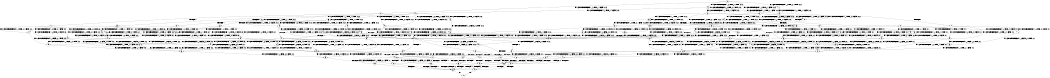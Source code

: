 digraph BCG {
size = "7, 10.5";
center = TRUE;
node [shape = circle];
0 [peripheries = 2];
0 -> 1 [label = "EX !0 !ATOMIC_EXCH_BRANCH (1, +0, TRUE, +0, 1, TRUE) !:0:1:2:"];
0 -> 2 [label = "EX !1 !ATOMIC_EXCH_BRANCH (1, +1, TRUE, +1, 1, FALSE) !:0:1:2:"];
0 -> 3 [label = "EX !2 !ATOMIC_EXCH_BRANCH (1, +1, TRUE, +1, 1, FALSE) !:0:1:2:"];
0 -> 4 [label = "EX !0 !ATOMIC_EXCH_BRANCH (1, +0, TRUE, +0, 1, TRUE) !:0:1:2:"];
1 -> 5 [label = "EX !2 !ATOMIC_EXCH_BRANCH (1, +1, TRUE, +1, 1, FALSE) !:0:1:2:"];
2 -> 6 [label = "EX !0 !ATOMIC_EXCH_BRANCH (1, +0, TRUE, +0, 1, FALSE) !:0:1:2:"];
2 -> 7 [label = "TERMINATE !1"];
2 -> 8 [label = "EX !2 !ATOMIC_EXCH_BRANCH (1, +1, TRUE, +1, 1, TRUE) !:0:1:2:"];
2 -> 9 [label = "EX !0 !ATOMIC_EXCH_BRANCH (1, +0, TRUE, +0, 1, FALSE) !:0:1:2:"];
3 -> 10 [label = "EX !0 !ATOMIC_EXCH_BRANCH (1, +0, TRUE, +0, 1, FALSE) !:0:1:2:"];
3 -> 11 [label = "TERMINATE !2"];
3 -> 12 [label = "EX !1 !ATOMIC_EXCH_BRANCH (1, +1, TRUE, +1, 1, TRUE) !:0:1:2:"];
3 -> 13 [label = "EX !0 !ATOMIC_EXCH_BRANCH (1, +0, TRUE, +0, 1, FALSE) !:0:1:2:"];
4 -> 5 [label = "EX !2 !ATOMIC_EXCH_BRANCH (1, +1, TRUE, +1, 1, FALSE) !:0:1:2:"];
4 -> 14 [label = "EX !1 !ATOMIC_EXCH_BRANCH (1, +1, TRUE, +1, 1, FALSE) !:0:1:2:"];
4 -> 15 [label = "EX !2 !ATOMIC_EXCH_BRANCH (1, +1, TRUE, +1, 1, FALSE) !:0:1:2:"];
4 -> 4 [label = "EX !0 !ATOMIC_EXCH_BRANCH (1, +0, TRUE, +0, 1, TRUE) !:0:1:2:"];
5 -> 10 [label = "EX !0 !ATOMIC_EXCH_BRANCH (1, +0, TRUE, +0, 1, FALSE) !:0:1:2:"];
6 -> 16 [label = "EX !0 !ATOMIC_EXCH_BRANCH (1, +0, FALSE, +0, 2, TRUE) !:0:1:2:"];
7 -> 17 [label = "EX !0 !ATOMIC_EXCH_BRANCH (1, +0, TRUE, +0, 1, FALSE) !:0:2:"];
7 -> 18 [label = "EX !2 !ATOMIC_EXCH_BRANCH (1, +1, TRUE, +1, 1, TRUE) !:0:2:"];
7 -> 19 [label = "EX !0 !ATOMIC_EXCH_BRANCH (1, +0, TRUE, +0, 1, FALSE) !:0:2:"];
8 -> 20 [label = "EX !0 !ATOMIC_EXCH_BRANCH (1, +0, TRUE, +0, 1, FALSE) !:0:1:2:"];
8 -> 21 [label = "TERMINATE !1"];
8 -> 22 [label = "EX !0 !ATOMIC_EXCH_BRANCH (1, +0, TRUE, +0, 1, FALSE) !:0:1:2:"];
8 -> 8 [label = "EX !2 !ATOMIC_EXCH_BRANCH (1, +1, TRUE, +1, 1, TRUE) !:0:1:2:"];
9 -> 16 [label = "EX !0 !ATOMIC_EXCH_BRANCH (1, +0, FALSE, +0, 2, TRUE) !:0:1:2:"];
9 -> 23 [label = "TERMINATE !1"];
9 -> 24 [label = "EX !2 !ATOMIC_EXCH_BRANCH (1, +1, TRUE, +1, 1, FALSE) !:0:1:2:"];
9 -> 25 [label = "EX !0 !ATOMIC_EXCH_BRANCH (1, +0, FALSE, +0, 2, TRUE) !:0:1:2:"];
10 -> 26 [label = "EX !0 !ATOMIC_EXCH_BRANCH (1, +0, FALSE, +0, 2, TRUE) !:0:1:2:"];
11 -> 27 [label = "EX !0 !ATOMIC_EXCH_BRANCH (1, +0, TRUE, +0, 1, FALSE) !:0:1:"];
11 -> 28 [label = "EX !1 !ATOMIC_EXCH_BRANCH (1, +1, TRUE, +1, 1, TRUE) !:0:1:"];
11 -> 29 [label = "EX !0 !ATOMIC_EXCH_BRANCH (1, +0, TRUE, +0, 1, FALSE) !:0:1:"];
12 -> 30 [label = "EX !0 !ATOMIC_EXCH_BRANCH (1, +0, TRUE, +0, 1, FALSE) !:0:1:2:"];
12 -> 31 [label = "TERMINATE !2"];
12 -> 32 [label = "EX !0 !ATOMIC_EXCH_BRANCH (1, +0, TRUE, +0, 1, FALSE) !:0:1:2:"];
12 -> 12 [label = "EX !1 !ATOMIC_EXCH_BRANCH (1, +1, TRUE, +1, 1, TRUE) !:0:1:2:"];
13 -> 26 [label = "EX !0 !ATOMIC_EXCH_BRANCH (1, +0, FALSE, +0, 2, TRUE) !:0:1:2:"];
13 -> 33 [label = "TERMINATE !2"];
13 -> 24 [label = "EX !1 !ATOMIC_EXCH_BRANCH (1, +1, TRUE, +1, 1, FALSE) !:0:1:2:"];
13 -> 34 [label = "EX !0 !ATOMIC_EXCH_BRANCH (1, +0, FALSE, +0, 2, TRUE) !:0:1:2:"];
14 -> 6 [label = "EX !0 !ATOMIC_EXCH_BRANCH (1, +0, TRUE, +0, 1, FALSE) !:0:1:2:"];
14 -> 35 [label = "TERMINATE !1"];
14 -> 36 [label = "EX !2 !ATOMIC_EXCH_BRANCH (1, +1, TRUE, +1, 1, TRUE) !:0:1:2:"];
14 -> 9 [label = "EX !0 !ATOMIC_EXCH_BRANCH (1, +0, TRUE, +0, 1, FALSE) !:0:1:2:"];
15 -> 10 [label = "EX !0 !ATOMIC_EXCH_BRANCH (1, +0, TRUE, +0, 1, FALSE) !:0:1:2:"];
15 -> 37 [label = "TERMINATE !2"];
15 -> 38 [label = "EX !1 !ATOMIC_EXCH_BRANCH (1, +1, TRUE, +1, 1, TRUE) !:0:1:2:"];
15 -> 13 [label = "EX !0 !ATOMIC_EXCH_BRANCH (1, +0, TRUE, +0, 1, FALSE) !:0:1:2:"];
16 -> 39 [label = "EX !2 !ATOMIC_EXCH_BRANCH (1, +1, TRUE, +1, 1, FALSE) !:0:1:2:"];
17 -> 40 [label = "EX !0 !ATOMIC_EXCH_BRANCH (1, +0, FALSE, +0, 2, TRUE) !:0:2:"];
18 -> 41 [label = "EX !0 !ATOMIC_EXCH_BRANCH (1, +0, TRUE, +0, 1, FALSE) !:0:2:"];
18 -> 42 [label = "EX !0 !ATOMIC_EXCH_BRANCH (1, +0, TRUE, +0, 1, FALSE) !:0:2:"];
18 -> 18 [label = "EX !2 !ATOMIC_EXCH_BRANCH (1, +1, TRUE, +1, 1, TRUE) !:0:2:"];
19 -> 40 [label = "EX !0 !ATOMIC_EXCH_BRANCH (1, +0, FALSE, +0, 2, TRUE) !:0:2:"];
19 -> 43 [label = "EX !2 !ATOMIC_EXCH_BRANCH (1, +1, TRUE, +1, 1, FALSE) !:0:2:"];
19 -> 44 [label = "EX !0 !ATOMIC_EXCH_BRANCH (1, +0, FALSE, +0, 2, TRUE) !:0:2:"];
20 -> 45 [label = "EX !0 !ATOMIC_EXCH_BRANCH (1, +0, FALSE, +0, 2, TRUE) !:0:1:2:"];
21 -> 46 [label = "EX !2 !ATOMIC_EXCH_BRANCH (1, +1, TRUE, +1, 1, TRUE) !:0:2:"];
21 -> 42 [label = "EX !0 !ATOMIC_EXCH_BRANCH (1, +0, TRUE, +0, 1, FALSE) !:0:2:"];
21 -> 18 [label = "EX !2 !ATOMIC_EXCH_BRANCH (1, +1, TRUE, +1, 1, TRUE) !:0:2:"];
22 -> 45 [label = "EX !0 !ATOMIC_EXCH_BRANCH (1, +0, FALSE, +0, 2, TRUE) !:0:1:2:"];
22 -> 47 [label = "TERMINATE !1"];
22 -> 24 [label = "EX !2 !ATOMIC_EXCH_BRANCH (1, +1, TRUE, +1, 1, FALSE) !:0:1:2:"];
22 -> 48 [label = "EX !0 !ATOMIC_EXCH_BRANCH (1, +0, FALSE, +0, 2, TRUE) !:0:1:2:"];
23 -> 40 [label = "EX !0 !ATOMIC_EXCH_BRANCH (1, +0, FALSE, +0, 2, TRUE) !:0:2:"];
23 -> 43 [label = "EX !2 !ATOMIC_EXCH_BRANCH (1, +1, TRUE, +1, 1, FALSE) !:0:2:"];
23 -> 44 [label = "EX !0 !ATOMIC_EXCH_BRANCH (1, +0, FALSE, +0, 2, TRUE) !:0:2:"];
24 -> 49 [label = "EX !0 !ATOMIC_EXCH_BRANCH (1, +0, FALSE, +0, 2, FALSE) !:0:1:2:"];
24 -> 50 [label = "TERMINATE !1"];
24 -> 51 [label = "TERMINATE !2"];
24 -> 52 [label = "EX !0 !ATOMIC_EXCH_BRANCH (1, +0, FALSE, +0, 2, FALSE) !:0:1:2:"];
25 -> 39 [label = "EX !2 !ATOMIC_EXCH_BRANCH (1, +1, TRUE, +1, 1, FALSE) !:0:1:2:"];
25 -> 23 [label = "TERMINATE !1"];
25 -> 24 [label = "EX !2 !ATOMIC_EXCH_BRANCH (1, +1, TRUE, +1, 1, FALSE) !:0:1:2:"];
25 -> 25 [label = "EX !0 !ATOMIC_EXCH_BRANCH (1, +0, FALSE, +0, 2, TRUE) !:0:1:2:"];
26 -> 39 [label = "EX !1 !ATOMIC_EXCH_BRANCH (1, +1, TRUE, +1, 1, FALSE) !:0:1:2:"];
27 -> 53 [label = "EX !0 !ATOMIC_EXCH_BRANCH (1, +0, FALSE, +0, 2, TRUE) !:0:1:"];
28 -> 54 [label = "EX !0 !ATOMIC_EXCH_BRANCH (1, +0, TRUE, +0, 1, FALSE) !:0:1:"];
28 -> 55 [label = "EX !0 !ATOMIC_EXCH_BRANCH (1, +0, TRUE, +0, 1, FALSE) !:0:1:"];
28 -> 28 [label = "EX !1 !ATOMIC_EXCH_BRANCH (1, +1, TRUE, +1, 1, TRUE) !:0:1:"];
29 -> 53 [label = "EX !0 !ATOMIC_EXCH_BRANCH (1, +0, FALSE, +0, 2, TRUE) !:0:1:"];
29 -> 56 [label = "EX !1 !ATOMIC_EXCH_BRANCH (1, +1, TRUE, +1, 1, FALSE) !:0:1:"];
29 -> 57 [label = "EX !0 !ATOMIC_EXCH_BRANCH (1, +0, FALSE, +0, 2, TRUE) !:0:1:"];
30 -> 58 [label = "EX !0 !ATOMIC_EXCH_BRANCH (1, +0, FALSE, +0, 2, TRUE) !:0:1:2:"];
31 -> 59 [label = "EX !1 !ATOMIC_EXCH_BRANCH (1, +1, TRUE, +1, 1, TRUE) !:0:1:"];
31 -> 55 [label = "EX !0 !ATOMIC_EXCH_BRANCH (1, +0, TRUE, +0, 1, FALSE) !:0:1:"];
31 -> 28 [label = "EX !1 !ATOMIC_EXCH_BRANCH (1, +1, TRUE, +1, 1, TRUE) !:0:1:"];
32 -> 58 [label = "EX !0 !ATOMIC_EXCH_BRANCH (1, +0, FALSE, +0, 2, TRUE) !:0:1:2:"];
32 -> 60 [label = "TERMINATE !2"];
32 -> 24 [label = "EX !1 !ATOMIC_EXCH_BRANCH (1, +1, TRUE, +1, 1, FALSE) !:0:1:2:"];
32 -> 61 [label = "EX !0 !ATOMIC_EXCH_BRANCH (1, +0, FALSE, +0, 2, TRUE) !:0:1:2:"];
33 -> 53 [label = "EX !0 !ATOMIC_EXCH_BRANCH (1, +0, FALSE, +0, 2, TRUE) !:0:1:"];
33 -> 56 [label = "EX !1 !ATOMIC_EXCH_BRANCH (1, +1, TRUE, +1, 1, FALSE) !:0:1:"];
33 -> 57 [label = "EX !0 !ATOMIC_EXCH_BRANCH (1, +0, FALSE, +0, 2, TRUE) !:0:1:"];
34 -> 39 [label = "EX !1 !ATOMIC_EXCH_BRANCH (1, +1, TRUE, +1, 1, FALSE) !:0:1:2:"];
34 -> 33 [label = "TERMINATE !2"];
34 -> 24 [label = "EX !1 !ATOMIC_EXCH_BRANCH (1, +1, TRUE, +1, 1, FALSE) !:0:1:2:"];
34 -> 34 [label = "EX !0 !ATOMIC_EXCH_BRANCH (1, +0, FALSE, +0, 2, TRUE) !:0:1:2:"];
35 -> 17 [label = "EX !0 !ATOMIC_EXCH_BRANCH (1, +0, TRUE, +0, 1, FALSE) !:0:2:"];
35 -> 62 [label = "EX !2 !ATOMIC_EXCH_BRANCH (1, +1, TRUE, +1, 1, TRUE) !:0:2:"];
35 -> 19 [label = "EX !0 !ATOMIC_EXCH_BRANCH (1, +0, TRUE, +0, 1, FALSE) !:0:2:"];
36 -> 20 [label = "EX !0 !ATOMIC_EXCH_BRANCH (1, +0, TRUE, +0, 1, FALSE) !:0:1:2:"];
36 -> 63 [label = "TERMINATE !1"];
36 -> 36 [label = "EX !2 !ATOMIC_EXCH_BRANCH (1, +1, TRUE, +1, 1, TRUE) !:0:1:2:"];
36 -> 22 [label = "EX !0 !ATOMIC_EXCH_BRANCH (1, +0, TRUE, +0, 1, FALSE) !:0:1:2:"];
37 -> 27 [label = "EX !0 !ATOMIC_EXCH_BRANCH (1, +0, TRUE, +0, 1, FALSE) !:0:1:"];
37 -> 64 [label = "EX !1 !ATOMIC_EXCH_BRANCH (1, +1, TRUE, +1, 1, TRUE) !:0:1:"];
37 -> 29 [label = "EX !0 !ATOMIC_EXCH_BRANCH (1, +0, TRUE, +0, 1, FALSE) !:0:1:"];
38 -> 30 [label = "EX !0 !ATOMIC_EXCH_BRANCH (1, +0, TRUE, +0, 1, FALSE) !:0:1:2:"];
38 -> 65 [label = "TERMINATE !2"];
38 -> 38 [label = "EX !1 !ATOMIC_EXCH_BRANCH (1, +1, TRUE, +1, 1, TRUE) !:0:1:2:"];
38 -> 32 [label = "EX !0 !ATOMIC_EXCH_BRANCH (1, +0, TRUE, +0, 1, FALSE) !:0:1:2:"];
39 -> 49 [label = "EX !0 !ATOMIC_EXCH_BRANCH (1, +0, FALSE, +0, 2, FALSE) !:0:1:2:"];
40 -> 66 [label = "EX !2 !ATOMIC_EXCH_BRANCH (1, +1, TRUE, +1, 1, FALSE) !:0:2:"];
41 -> 67 [label = "EX !0 !ATOMIC_EXCH_BRANCH (1, +0, FALSE, +0, 2, TRUE) !:0:2:"];
42 -> 67 [label = "EX !0 !ATOMIC_EXCH_BRANCH (1, +0, FALSE, +0, 2, TRUE) !:0:2:"];
42 -> 43 [label = "EX !2 !ATOMIC_EXCH_BRANCH (1, +1, TRUE, +1, 1, FALSE) !:0:2:"];
42 -> 68 [label = "EX !0 !ATOMIC_EXCH_BRANCH (1, +0, FALSE, +0, 2, TRUE) !:0:2:"];
43 -> 69 [label = "EX !0 !ATOMIC_EXCH_BRANCH (1, +0, FALSE, +0, 2, FALSE) !:0:2:"];
43 -> 70 [label = "TERMINATE !2"];
43 -> 71 [label = "EX !0 !ATOMIC_EXCH_BRANCH (1, +0, FALSE, +0, 2, FALSE) !:0:2:"];
44 -> 66 [label = "EX !2 !ATOMIC_EXCH_BRANCH (1, +1, TRUE, +1, 1, FALSE) !:0:2:"];
44 -> 43 [label = "EX !2 !ATOMIC_EXCH_BRANCH (1, +1, TRUE, +1, 1, FALSE) !:0:2:"];
44 -> 44 [label = "EX !0 !ATOMIC_EXCH_BRANCH (1, +0, FALSE, +0, 2, TRUE) !:0:2:"];
45 -> 39 [label = "EX !2 !ATOMIC_EXCH_BRANCH (1, +1, TRUE, +1, 1, FALSE) !:0:1:2:"];
46 -> 41 [label = "EX !0 !ATOMIC_EXCH_BRANCH (1, +0, TRUE, +0, 1, FALSE) !:0:2:"];
47 -> 67 [label = "EX !0 !ATOMIC_EXCH_BRANCH (1, +0, FALSE, +0, 2, TRUE) !:0:2:"];
47 -> 43 [label = "EX !2 !ATOMIC_EXCH_BRANCH (1, +1, TRUE, +1, 1, FALSE) !:0:2:"];
47 -> 68 [label = "EX !0 !ATOMIC_EXCH_BRANCH (1, +0, FALSE, +0, 2, TRUE) !:0:2:"];
48 -> 39 [label = "EX !2 !ATOMIC_EXCH_BRANCH (1, +1, TRUE, +1, 1, FALSE) !:0:1:2:"];
48 -> 47 [label = "TERMINATE !1"];
48 -> 24 [label = "EX !2 !ATOMIC_EXCH_BRANCH (1, +1, TRUE, +1, 1, FALSE) !:0:1:2:"];
48 -> 48 [label = "EX !0 !ATOMIC_EXCH_BRANCH (1, +0, FALSE, +0, 2, TRUE) !:0:1:2:"];
49 -> 72 [label = "TERMINATE !0"];
50 -> 69 [label = "EX !0 !ATOMIC_EXCH_BRANCH (1, +0, FALSE, +0, 2, FALSE) !:0:2:"];
50 -> 70 [label = "TERMINATE !2"];
50 -> 71 [label = "EX !0 !ATOMIC_EXCH_BRANCH (1, +0, FALSE, +0, 2, FALSE) !:0:2:"];
51 -> 73 [label = "EX !0 !ATOMIC_EXCH_BRANCH (1, +0, FALSE, +0, 2, FALSE) !:0:1:"];
51 -> 70 [label = "TERMINATE !1"];
51 -> 74 [label = "EX !0 !ATOMIC_EXCH_BRANCH (1, +0, FALSE, +0, 2, FALSE) !:0:1:"];
52 -> 72 [label = "TERMINATE !0"];
52 -> 75 [label = "TERMINATE !1"];
52 -> 76 [label = "TERMINATE !2"];
52 -> 77 [label = "TERMINATE !0"];
53 -> 78 [label = "EX !1 !ATOMIC_EXCH_BRANCH (1, +1, TRUE, +1, 1, FALSE) !:0:1:"];
54 -> 79 [label = "EX !0 !ATOMIC_EXCH_BRANCH (1, +0, FALSE, +0, 2, TRUE) !:0:1:"];
55 -> 79 [label = "EX !0 !ATOMIC_EXCH_BRANCH (1, +0, FALSE, +0, 2, TRUE) !:0:1:"];
55 -> 56 [label = "EX !1 !ATOMIC_EXCH_BRANCH (1, +1, TRUE, +1, 1, FALSE) !:0:1:"];
55 -> 80 [label = "EX !0 !ATOMIC_EXCH_BRANCH (1, +0, FALSE, +0, 2, TRUE) !:0:1:"];
56 -> 73 [label = "EX !0 !ATOMIC_EXCH_BRANCH (1, +0, FALSE, +0, 2, FALSE) !:0:1:"];
56 -> 70 [label = "TERMINATE !1"];
56 -> 74 [label = "EX !0 !ATOMIC_EXCH_BRANCH (1, +0, FALSE, +0, 2, FALSE) !:0:1:"];
57 -> 78 [label = "EX !1 !ATOMIC_EXCH_BRANCH (1, +1, TRUE, +1, 1, FALSE) !:0:1:"];
57 -> 56 [label = "EX !1 !ATOMIC_EXCH_BRANCH (1, +1, TRUE, +1, 1, FALSE) !:0:1:"];
57 -> 57 [label = "EX !0 !ATOMIC_EXCH_BRANCH (1, +0, FALSE, +0, 2, TRUE) !:0:1:"];
58 -> 39 [label = "EX !1 !ATOMIC_EXCH_BRANCH (1, +1, TRUE, +1, 1, FALSE) !:0:1:2:"];
59 -> 54 [label = "EX !0 !ATOMIC_EXCH_BRANCH (1, +0, TRUE, +0, 1, FALSE) !:0:1:"];
60 -> 79 [label = "EX !0 !ATOMIC_EXCH_BRANCH (1, +0, FALSE, +0, 2, TRUE) !:0:1:"];
60 -> 56 [label = "EX !1 !ATOMIC_EXCH_BRANCH (1, +1, TRUE, +1, 1, FALSE) !:0:1:"];
60 -> 80 [label = "EX !0 !ATOMIC_EXCH_BRANCH (1, +0, FALSE, +0, 2, TRUE) !:0:1:"];
61 -> 39 [label = "EX !1 !ATOMIC_EXCH_BRANCH (1, +1, TRUE, +1, 1, FALSE) !:0:1:2:"];
61 -> 60 [label = "TERMINATE !2"];
61 -> 24 [label = "EX !1 !ATOMIC_EXCH_BRANCH (1, +1, TRUE, +1, 1, FALSE) !:0:1:2:"];
61 -> 61 [label = "EX !0 !ATOMIC_EXCH_BRANCH (1, +0, FALSE, +0, 2, TRUE) !:0:1:2:"];
62 -> 41 [label = "EX !0 !ATOMIC_EXCH_BRANCH (1, +0, TRUE, +0, 1, FALSE) !:0:2:"];
62 -> 62 [label = "EX !2 !ATOMIC_EXCH_BRANCH (1, +1, TRUE, +1, 1, TRUE) !:0:2:"];
62 -> 42 [label = "EX !0 !ATOMIC_EXCH_BRANCH (1, +0, TRUE, +0, 1, FALSE) !:0:2:"];
63 -> 41 [label = "EX !0 !ATOMIC_EXCH_BRANCH (1, +0, TRUE, +0, 1, FALSE) !:0:2:"];
63 -> 62 [label = "EX !2 !ATOMIC_EXCH_BRANCH (1, +1, TRUE, +1, 1, TRUE) !:0:2:"];
63 -> 42 [label = "EX !0 !ATOMIC_EXCH_BRANCH (1, +0, TRUE, +0, 1, FALSE) !:0:2:"];
64 -> 54 [label = "EX !0 !ATOMIC_EXCH_BRANCH (1, +0, TRUE, +0, 1, FALSE) !:0:1:"];
64 -> 64 [label = "EX !1 !ATOMIC_EXCH_BRANCH (1, +1, TRUE, +1, 1, TRUE) !:0:1:"];
64 -> 55 [label = "EX !0 !ATOMIC_EXCH_BRANCH (1, +0, TRUE, +0, 1, FALSE) !:0:1:"];
65 -> 54 [label = "EX !0 !ATOMIC_EXCH_BRANCH (1, +0, TRUE, +0, 1, FALSE) !:0:1:"];
65 -> 64 [label = "EX !1 !ATOMIC_EXCH_BRANCH (1, +1, TRUE, +1, 1, TRUE) !:0:1:"];
65 -> 55 [label = "EX !0 !ATOMIC_EXCH_BRANCH (1, +0, TRUE, +0, 1, FALSE) !:0:1:"];
66 -> 69 [label = "EX !0 !ATOMIC_EXCH_BRANCH (1, +0, FALSE, +0, 2, FALSE) !:0:2:"];
67 -> 66 [label = "EX !2 !ATOMIC_EXCH_BRANCH (1, +1, TRUE, +1, 1, FALSE) !:0:2:"];
68 -> 66 [label = "EX !2 !ATOMIC_EXCH_BRANCH (1, +1, TRUE, +1, 1, FALSE) !:0:2:"];
68 -> 43 [label = "EX !2 !ATOMIC_EXCH_BRANCH (1, +1, TRUE, +1, 1, FALSE) !:0:2:"];
68 -> 68 [label = "EX !0 !ATOMIC_EXCH_BRANCH (1, +0, FALSE, +0, 2, TRUE) !:0:2:"];
69 -> 81 [label = "TERMINATE !0"];
70 -> 82 [label = "EX !0 !ATOMIC_EXCH_BRANCH (1, +0, FALSE, +0, 2, FALSE) !:0:"];
70 -> 83 [label = "EX !0 !ATOMIC_EXCH_BRANCH (1, +0, FALSE, +0, 2, FALSE) !:0:"];
71 -> 81 [label = "TERMINATE !0"];
71 -> 84 [label = "TERMINATE !2"];
71 -> 85 [label = "TERMINATE !0"];
72 -> 86 [label = "TERMINATE !2"];
73 -> 86 [label = "TERMINATE !0"];
74 -> 86 [label = "TERMINATE !0"];
74 -> 84 [label = "TERMINATE !1"];
74 -> 87 [label = "TERMINATE !0"];
75 -> 81 [label = "TERMINATE !0"];
75 -> 84 [label = "TERMINATE !2"];
75 -> 85 [label = "TERMINATE !0"];
76 -> 86 [label = "TERMINATE !0"];
76 -> 84 [label = "TERMINATE !1"];
76 -> 87 [label = "TERMINATE !0"];
77 -> 86 [label = "TERMINATE !2"];
77 -> 85 [label = "TERMINATE !1"];
77 -> 87 [label = "TERMINATE !2"];
78 -> 73 [label = "EX !0 !ATOMIC_EXCH_BRANCH (1, +0, FALSE, +0, 2, FALSE) !:0:1:"];
79 -> 78 [label = "EX !1 !ATOMIC_EXCH_BRANCH (1, +1, TRUE, +1, 1, FALSE) !:0:1:"];
80 -> 78 [label = "EX !1 !ATOMIC_EXCH_BRANCH (1, +1, TRUE, +1, 1, FALSE) !:0:1:"];
80 -> 56 [label = "EX !1 !ATOMIC_EXCH_BRANCH (1, +1, TRUE, +1, 1, FALSE) !:0:1:"];
80 -> 80 [label = "EX !0 !ATOMIC_EXCH_BRANCH (1, +0, FALSE, +0, 2, TRUE) !:0:1:"];
81 -> 88 [label = "TERMINATE !2"];
82 -> 88 [label = "TERMINATE !0"];
83 -> 88 [label = "TERMINATE !0"];
83 -> 89 [label = "TERMINATE !0"];
84 -> 88 [label = "TERMINATE !0"];
84 -> 89 [label = "TERMINATE !0"];
85 -> 88 [label = "TERMINATE !2"];
85 -> 89 [label = "TERMINATE !2"];
86 -> 88 [label = "TERMINATE !1"];
87 -> 88 [label = "TERMINATE !1"];
87 -> 89 [label = "TERMINATE !1"];
88 -> 90 [label = "exit"];
89 -> 90 [label = "exit"];
}
